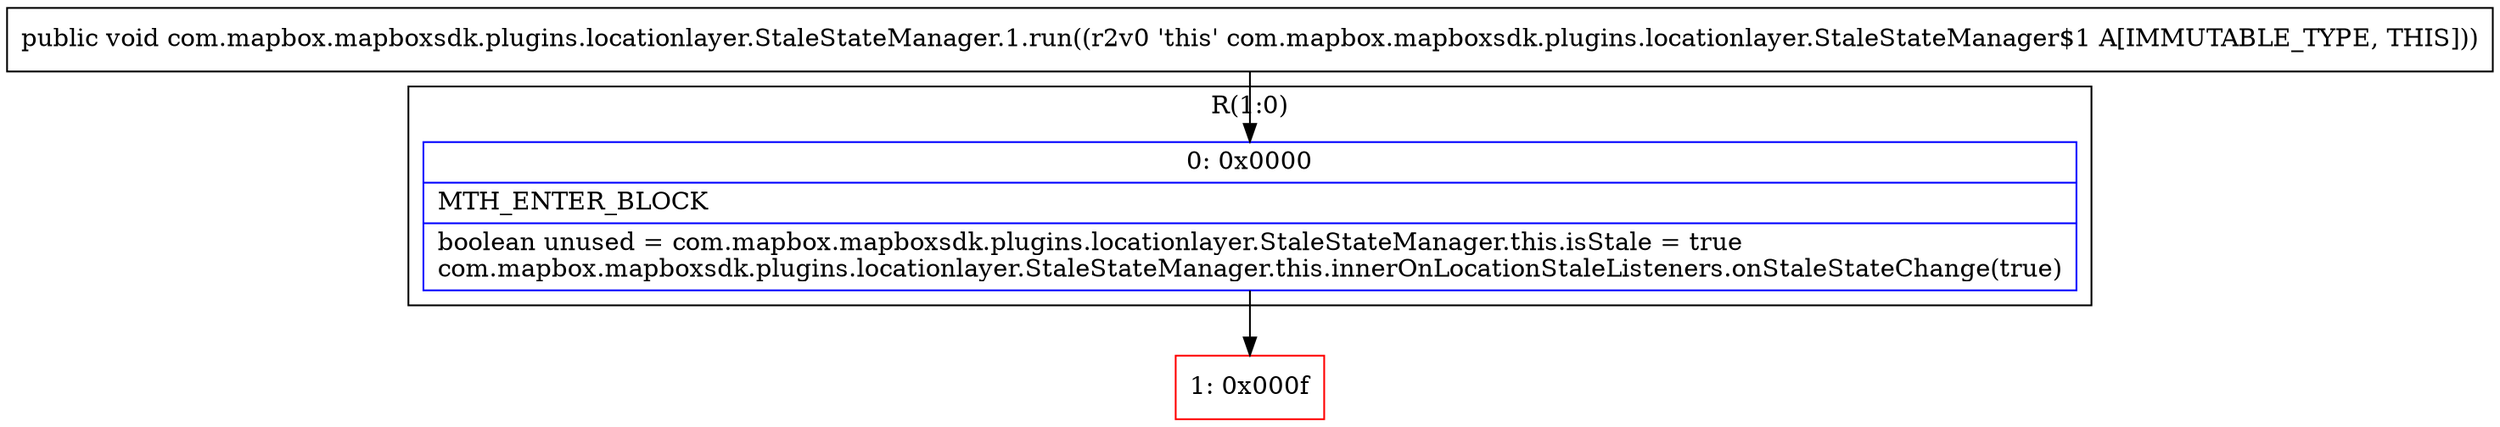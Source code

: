digraph "CFG forcom.mapbox.mapboxsdk.plugins.locationlayer.StaleStateManager.1.run()V" {
subgraph cluster_Region_39547915 {
label = "R(1:0)";
node [shape=record,color=blue];
Node_0 [shape=record,label="{0\:\ 0x0000|MTH_ENTER_BLOCK\l|boolean unused = com.mapbox.mapboxsdk.plugins.locationlayer.StaleStateManager.this.isStale = true\lcom.mapbox.mapboxsdk.plugins.locationlayer.StaleStateManager.this.innerOnLocationStaleListeners.onStaleStateChange(true)\l}"];
}
Node_1 [shape=record,color=red,label="{1\:\ 0x000f}"];
MethodNode[shape=record,label="{public void com.mapbox.mapboxsdk.plugins.locationlayer.StaleStateManager.1.run((r2v0 'this' com.mapbox.mapboxsdk.plugins.locationlayer.StaleStateManager$1 A[IMMUTABLE_TYPE, THIS])) }"];
MethodNode -> Node_0;
Node_0 -> Node_1;
}

